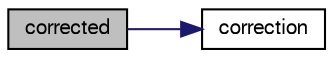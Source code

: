 digraph "corrected"
{
  bgcolor="transparent";
  edge [fontname="FreeSans",fontsize="10",labelfontname="FreeSans",labelfontsize="10"];
  node [fontname="FreeSans",fontsize="10",shape=record];
  rankdir="LR";
  Node642 [label="corrected",height=0.2,width=0.4,color="black", fillcolor="grey75", style="filled", fontcolor="black"];
  Node642 -> Node643 [color="midnightblue",fontsize="10",style="solid",fontname="FreeSans"];
  Node643 [label="correction",height=0.2,width=0.4,color="black",URL="$a22606.html#ab85727e995470e7484f0dec7544b1e4d",tooltip="Return the explicit correction to the orthogonalSnGrad. "];
}
